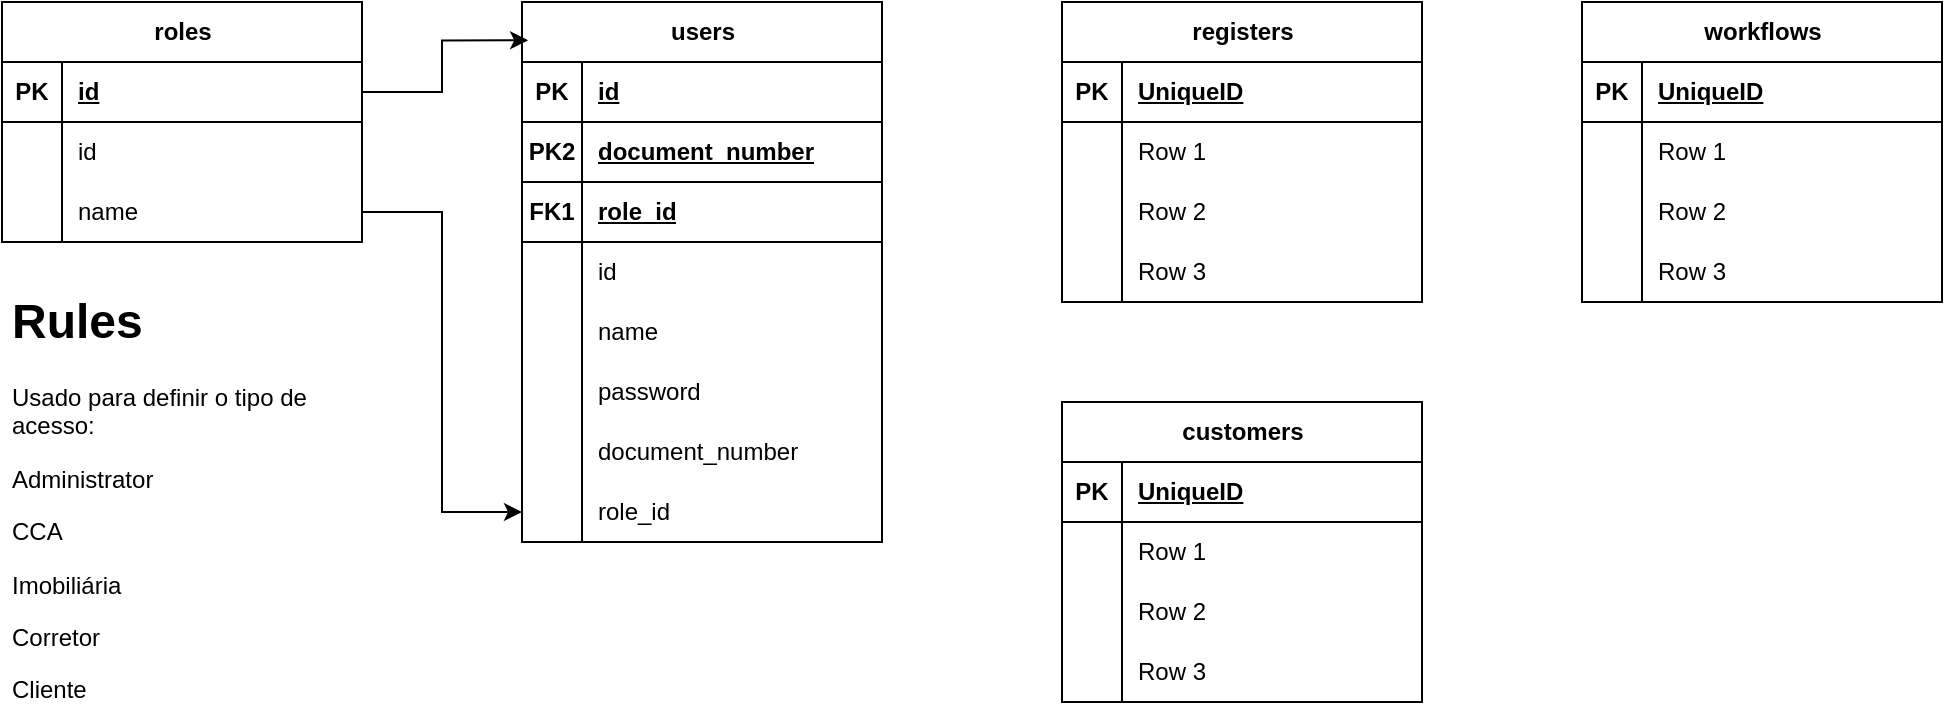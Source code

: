 <mxfile version="21.7.2" type="github">
  <diagram name="Página-1" id="FrKV0xr0vJqVtDMEAEFN">
    <mxGraphModel dx="1035" dy="525" grid="1" gridSize="10" guides="1" tooltips="1" connect="1" arrows="1" fold="1" page="0" pageScale="1" pageWidth="827" pageHeight="1169" math="0" shadow="0">
      <root>
        <mxCell id="0" />
        <mxCell id="1" parent="0" />
        <mxCell id="zGm1o0w8uSqJMgR8MuU8-30" value="roles" style="shape=table;startSize=30;container=1;collapsible=1;childLayout=tableLayout;fixedRows=1;rowLines=0;fontStyle=1;align=center;resizeLast=1;html=1;" parent="1" vertex="1">
          <mxGeometry x="50" y="40" width="180" height="120" as="geometry" />
        </mxCell>
        <mxCell id="zGm1o0w8uSqJMgR8MuU8-31" value="" style="shape=tableRow;horizontal=0;startSize=0;swimlaneHead=0;swimlaneBody=0;fillColor=none;collapsible=0;dropTarget=0;points=[[0,0.5],[1,0.5]];portConstraint=eastwest;top=0;left=0;right=0;bottom=1;" parent="zGm1o0w8uSqJMgR8MuU8-30" vertex="1">
          <mxGeometry y="30" width="180" height="30" as="geometry" />
        </mxCell>
        <mxCell id="zGm1o0w8uSqJMgR8MuU8-32" value="PK" style="shape=partialRectangle;connectable=0;fillColor=none;top=0;left=0;bottom=0;right=0;fontStyle=1;overflow=hidden;whiteSpace=wrap;html=1;" parent="zGm1o0w8uSqJMgR8MuU8-31" vertex="1">
          <mxGeometry width="30" height="30" as="geometry">
            <mxRectangle width="30" height="30" as="alternateBounds" />
          </mxGeometry>
        </mxCell>
        <mxCell id="zGm1o0w8uSqJMgR8MuU8-33" value="id" style="shape=partialRectangle;connectable=0;fillColor=none;top=0;left=0;bottom=0;right=0;align=left;spacingLeft=6;fontStyle=5;overflow=hidden;whiteSpace=wrap;html=1;" parent="zGm1o0w8uSqJMgR8MuU8-31" vertex="1">
          <mxGeometry x="30" width="150" height="30" as="geometry">
            <mxRectangle width="150" height="30" as="alternateBounds" />
          </mxGeometry>
        </mxCell>
        <mxCell id="zGm1o0w8uSqJMgR8MuU8-34" value="" style="shape=tableRow;horizontal=0;startSize=0;swimlaneHead=0;swimlaneBody=0;fillColor=none;collapsible=0;dropTarget=0;points=[[0,0.5],[1,0.5]];portConstraint=eastwest;top=0;left=0;right=0;bottom=0;" parent="zGm1o0w8uSqJMgR8MuU8-30" vertex="1">
          <mxGeometry y="60" width="180" height="30" as="geometry" />
        </mxCell>
        <mxCell id="zGm1o0w8uSqJMgR8MuU8-35" value="" style="shape=partialRectangle;connectable=0;fillColor=none;top=0;left=0;bottom=0;right=0;editable=1;overflow=hidden;whiteSpace=wrap;html=1;" parent="zGm1o0w8uSqJMgR8MuU8-34" vertex="1">
          <mxGeometry width="30" height="30" as="geometry">
            <mxRectangle width="30" height="30" as="alternateBounds" />
          </mxGeometry>
        </mxCell>
        <mxCell id="zGm1o0w8uSqJMgR8MuU8-36" value="id" style="shape=partialRectangle;connectable=0;fillColor=none;top=0;left=0;bottom=0;right=0;align=left;spacingLeft=6;overflow=hidden;whiteSpace=wrap;html=1;" parent="zGm1o0w8uSqJMgR8MuU8-34" vertex="1">
          <mxGeometry x="30" width="150" height="30" as="geometry">
            <mxRectangle width="150" height="30" as="alternateBounds" />
          </mxGeometry>
        </mxCell>
        <mxCell id="zGm1o0w8uSqJMgR8MuU8-37" value="" style="shape=tableRow;horizontal=0;startSize=0;swimlaneHead=0;swimlaneBody=0;fillColor=none;collapsible=0;dropTarget=0;points=[[0,0.5],[1,0.5]];portConstraint=eastwest;top=0;left=0;right=0;bottom=0;" parent="zGm1o0w8uSqJMgR8MuU8-30" vertex="1">
          <mxGeometry y="90" width="180" height="30" as="geometry" />
        </mxCell>
        <mxCell id="zGm1o0w8uSqJMgR8MuU8-38" value="" style="shape=partialRectangle;connectable=0;fillColor=none;top=0;left=0;bottom=0;right=0;editable=1;overflow=hidden;whiteSpace=wrap;html=1;" parent="zGm1o0w8uSqJMgR8MuU8-37" vertex="1">
          <mxGeometry width="30" height="30" as="geometry">
            <mxRectangle width="30" height="30" as="alternateBounds" />
          </mxGeometry>
        </mxCell>
        <mxCell id="zGm1o0w8uSqJMgR8MuU8-39" value="name" style="shape=partialRectangle;connectable=0;fillColor=none;top=0;left=0;bottom=0;right=0;align=left;spacingLeft=6;overflow=hidden;whiteSpace=wrap;html=1;" parent="zGm1o0w8uSqJMgR8MuU8-37" vertex="1">
          <mxGeometry x="30" width="150" height="30" as="geometry">
            <mxRectangle width="150" height="30" as="alternateBounds" />
          </mxGeometry>
        </mxCell>
        <mxCell id="u4Adcg3bjrz8b5i_Z5dP-7" value="users" style="shape=table;startSize=30;container=1;collapsible=1;childLayout=tableLayout;fixedRows=1;rowLines=0;fontStyle=1;align=center;resizeLast=1;html=1;" vertex="1" parent="1">
          <mxGeometry x="310" y="40" width="180" height="270" as="geometry" />
        </mxCell>
        <mxCell id="u4Adcg3bjrz8b5i_Z5dP-8" value="" style="shape=tableRow;horizontal=0;startSize=0;swimlaneHead=0;swimlaneBody=0;fillColor=none;collapsible=0;dropTarget=0;points=[[0,0.5],[1,0.5]];portConstraint=eastwest;top=0;left=0;right=0;bottom=1;" vertex="1" parent="u4Adcg3bjrz8b5i_Z5dP-7">
          <mxGeometry y="30" width="180" height="30" as="geometry" />
        </mxCell>
        <mxCell id="u4Adcg3bjrz8b5i_Z5dP-9" value="PK" style="shape=partialRectangle;connectable=0;fillColor=none;top=0;left=0;bottom=0;right=0;fontStyle=1;overflow=hidden;whiteSpace=wrap;html=1;" vertex="1" parent="u4Adcg3bjrz8b5i_Z5dP-8">
          <mxGeometry width="30" height="30" as="geometry">
            <mxRectangle width="30" height="30" as="alternateBounds" />
          </mxGeometry>
        </mxCell>
        <mxCell id="u4Adcg3bjrz8b5i_Z5dP-10" value="id" style="shape=partialRectangle;connectable=0;fillColor=none;top=0;left=0;bottom=0;right=0;align=left;spacingLeft=6;fontStyle=5;overflow=hidden;whiteSpace=wrap;html=1;" vertex="1" parent="u4Adcg3bjrz8b5i_Z5dP-8">
          <mxGeometry x="30" width="150" height="30" as="geometry">
            <mxRectangle width="150" height="30" as="alternateBounds" />
          </mxGeometry>
        </mxCell>
        <mxCell id="u4Adcg3bjrz8b5i_Z5dP-29" value="" style="shape=tableRow;horizontal=0;startSize=0;swimlaneHead=0;swimlaneBody=0;fillColor=none;collapsible=0;dropTarget=0;points=[[0,0.5],[1,0.5]];portConstraint=eastwest;top=0;left=0;right=0;bottom=1;" vertex="1" parent="u4Adcg3bjrz8b5i_Z5dP-7">
          <mxGeometry y="60" width="180" height="30" as="geometry" />
        </mxCell>
        <mxCell id="u4Adcg3bjrz8b5i_Z5dP-30" value="PK2" style="shape=partialRectangle;connectable=0;fillColor=none;top=0;left=0;bottom=0;right=0;fontStyle=1;overflow=hidden;whiteSpace=wrap;html=1;" vertex="1" parent="u4Adcg3bjrz8b5i_Z5dP-29">
          <mxGeometry width="30" height="30" as="geometry">
            <mxRectangle width="30" height="30" as="alternateBounds" />
          </mxGeometry>
        </mxCell>
        <mxCell id="u4Adcg3bjrz8b5i_Z5dP-31" value="document_number" style="shape=partialRectangle;connectable=0;fillColor=none;top=0;left=0;bottom=0;right=0;align=left;spacingLeft=6;fontStyle=5;overflow=hidden;whiteSpace=wrap;html=1;" vertex="1" parent="u4Adcg3bjrz8b5i_Z5dP-29">
          <mxGeometry x="30" width="150" height="30" as="geometry">
            <mxRectangle width="150" height="30" as="alternateBounds" />
          </mxGeometry>
        </mxCell>
        <mxCell id="u4Adcg3bjrz8b5i_Z5dP-34" value="" style="shape=tableRow;horizontal=0;startSize=0;swimlaneHead=0;swimlaneBody=0;fillColor=none;collapsible=0;dropTarget=0;points=[[0,0.5],[1,0.5]];portConstraint=eastwest;top=0;left=0;right=0;bottom=1;" vertex="1" parent="u4Adcg3bjrz8b5i_Z5dP-7">
          <mxGeometry y="90" width="180" height="30" as="geometry" />
        </mxCell>
        <mxCell id="u4Adcg3bjrz8b5i_Z5dP-35" value="FK1" style="shape=partialRectangle;connectable=0;fillColor=none;top=0;left=0;bottom=0;right=0;fontStyle=1;overflow=hidden;whiteSpace=wrap;html=1;" vertex="1" parent="u4Adcg3bjrz8b5i_Z5dP-34">
          <mxGeometry width="30" height="30" as="geometry">
            <mxRectangle width="30" height="30" as="alternateBounds" />
          </mxGeometry>
        </mxCell>
        <mxCell id="u4Adcg3bjrz8b5i_Z5dP-36" value="role_id" style="shape=partialRectangle;connectable=0;fillColor=none;top=0;left=0;bottom=0;right=0;align=left;spacingLeft=6;fontStyle=5;overflow=hidden;whiteSpace=wrap;html=1;" vertex="1" parent="u4Adcg3bjrz8b5i_Z5dP-34">
          <mxGeometry x="30" width="150" height="30" as="geometry">
            <mxRectangle width="150" height="30" as="alternateBounds" />
          </mxGeometry>
        </mxCell>
        <mxCell id="u4Adcg3bjrz8b5i_Z5dP-11" value="" style="shape=tableRow;horizontal=0;startSize=0;swimlaneHead=0;swimlaneBody=0;fillColor=none;collapsible=0;dropTarget=0;points=[[0,0.5],[1,0.5]];portConstraint=eastwest;top=0;left=0;right=0;bottom=0;" vertex="1" parent="u4Adcg3bjrz8b5i_Z5dP-7">
          <mxGeometry y="120" width="180" height="30" as="geometry" />
        </mxCell>
        <mxCell id="u4Adcg3bjrz8b5i_Z5dP-12" value="" style="shape=partialRectangle;connectable=0;fillColor=none;top=0;left=0;bottom=0;right=0;editable=1;overflow=hidden;whiteSpace=wrap;html=1;" vertex="1" parent="u4Adcg3bjrz8b5i_Z5dP-11">
          <mxGeometry width="30" height="30" as="geometry">
            <mxRectangle width="30" height="30" as="alternateBounds" />
          </mxGeometry>
        </mxCell>
        <mxCell id="u4Adcg3bjrz8b5i_Z5dP-13" value="id" style="shape=partialRectangle;connectable=0;fillColor=none;top=0;left=0;bottom=0;right=0;align=left;spacingLeft=6;overflow=hidden;whiteSpace=wrap;html=1;" vertex="1" parent="u4Adcg3bjrz8b5i_Z5dP-11">
          <mxGeometry x="30" width="150" height="30" as="geometry">
            <mxRectangle width="150" height="30" as="alternateBounds" />
          </mxGeometry>
        </mxCell>
        <mxCell id="u4Adcg3bjrz8b5i_Z5dP-14" value="" style="shape=tableRow;horizontal=0;startSize=0;swimlaneHead=0;swimlaneBody=0;fillColor=none;collapsible=0;dropTarget=0;points=[[0,0.5],[1,0.5]];portConstraint=eastwest;top=0;left=0;right=0;bottom=0;" vertex="1" parent="u4Adcg3bjrz8b5i_Z5dP-7">
          <mxGeometry y="150" width="180" height="30" as="geometry" />
        </mxCell>
        <mxCell id="u4Adcg3bjrz8b5i_Z5dP-15" value="" style="shape=partialRectangle;connectable=0;fillColor=none;top=0;left=0;bottom=0;right=0;editable=1;overflow=hidden;whiteSpace=wrap;html=1;" vertex="1" parent="u4Adcg3bjrz8b5i_Z5dP-14">
          <mxGeometry width="30" height="30" as="geometry">
            <mxRectangle width="30" height="30" as="alternateBounds" />
          </mxGeometry>
        </mxCell>
        <mxCell id="u4Adcg3bjrz8b5i_Z5dP-16" value="name" style="shape=partialRectangle;connectable=0;fillColor=none;top=0;left=0;bottom=0;right=0;align=left;spacingLeft=6;overflow=hidden;whiteSpace=wrap;html=1;" vertex="1" parent="u4Adcg3bjrz8b5i_Z5dP-14">
          <mxGeometry x="30" width="150" height="30" as="geometry">
            <mxRectangle width="150" height="30" as="alternateBounds" />
          </mxGeometry>
        </mxCell>
        <mxCell id="u4Adcg3bjrz8b5i_Z5dP-19" value="" style="shape=tableRow;horizontal=0;startSize=0;swimlaneHead=0;swimlaneBody=0;fillColor=none;collapsible=0;dropTarget=0;points=[[0,0.5],[1,0.5]];portConstraint=eastwest;top=0;left=0;right=0;bottom=0;" vertex="1" parent="u4Adcg3bjrz8b5i_Z5dP-7">
          <mxGeometry y="180" width="180" height="30" as="geometry" />
        </mxCell>
        <mxCell id="u4Adcg3bjrz8b5i_Z5dP-20" value="" style="shape=partialRectangle;connectable=0;fillColor=none;top=0;left=0;bottom=0;right=0;editable=1;overflow=hidden;whiteSpace=wrap;html=1;" vertex="1" parent="u4Adcg3bjrz8b5i_Z5dP-19">
          <mxGeometry width="30" height="30" as="geometry">
            <mxRectangle width="30" height="30" as="alternateBounds" />
          </mxGeometry>
        </mxCell>
        <mxCell id="u4Adcg3bjrz8b5i_Z5dP-21" value="password" style="shape=partialRectangle;connectable=0;fillColor=none;top=0;left=0;bottom=0;right=0;align=left;spacingLeft=6;overflow=hidden;whiteSpace=wrap;html=1;" vertex="1" parent="u4Adcg3bjrz8b5i_Z5dP-19">
          <mxGeometry x="30" width="150" height="30" as="geometry">
            <mxRectangle width="150" height="30" as="alternateBounds" />
          </mxGeometry>
        </mxCell>
        <mxCell id="u4Adcg3bjrz8b5i_Z5dP-26" value="" style="shape=tableRow;horizontal=0;startSize=0;swimlaneHead=0;swimlaneBody=0;fillColor=none;collapsible=0;dropTarget=0;points=[[0,0.5],[1,0.5]];portConstraint=eastwest;top=0;left=0;right=0;bottom=0;" vertex="1" parent="u4Adcg3bjrz8b5i_Z5dP-7">
          <mxGeometry y="210" width="180" height="30" as="geometry" />
        </mxCell>
        <mxCell id="u4Adcg3bjrz8b5i_Z5dP-27" value="" style="shape=partialRectangle;connectable=0;fillColor=none;top=0;left=0;bottom=0;right=0;editable=1;overflow=hidden;whiteSpace=wrap;html=1;" vertex="1" parent="u4Adcg3bjrz8b5i_Z5dP-26">
          <mxGeometry width="30" height="30" as="geometry">
            <mxRectangle width="30" height="30" as="alternateBounds" />
          </mxGeometry>
        </mxCell>
        <mxCell id="u4Adcg3bjrz8b5i_Z5dP-28" value="document_number" style="shape=partialRectangle;connectable=0;fillColor=none;top=0;left=0;bottom=0;right=0;align=left;spacingLeft=6;overflow=hidden;whiteSpace=wrap;html=1;" vertex="1" parent="u4Adcg3bjrz8b5i_Z5dP-26">
          <mxGeometry x="30" width="150" height="30" as="geometry">
            <mxRectangle width="150" height="30" as="alternateBounds" />
          </mxGeometry>
        </mxCell>
        <mxCell id="u4Adcg3bjrz8b5i_Z5dP-23" value="" style="shape=tableRow;horizontal=0;startSize=0;swimlaneHead=0;swimlaneBody=0;fillColor=none;collapsible=0;dropTarget=0;points=[[0,0.5],[1,0.5]];portConstraint=eastwest;top=0;left=0;right=0;bottom=0;" vertex="1" parent="u4Adcg3bjrz8b5i_Z5dP-7">
          <mxGeometry y="240" width="180" height="30" as="geometry" />
        </mxCell>
        <mxCell id="u4Adcg3bjrz8b5i_Z5dP-24" value="" style="shape=partialRectangle;connectable=0;fillColor=none;top=0;left=0;bottom=0;right=0;editable=1;overflow=hidden;whiteSpace=wrap;html=1;" vertex="1" parent="u4Adcg3bjrz8b5i_Z5dP-23">
          <mxGeometry width="30" height="30" as="geometry">
            <mxRectangle width="30" height="30" as="alternateBounds" />
          </mxGeometry>
        </mxCell>
        <mxCell id="u4Adcg3bjrz8b5i_Z5dP-25" value="role_id" style="shape=partialRectangle;connectable=0;fillColor=none;top=0;left=0;bottom=0;right=0;align=left;spacingLeft=6;overflow=hidden;whiteSpace=wrap;html=1;" vertex="1" parent="u4Adcg3bjrz8b5i_Z5dP-23">
          <mxGeometry x="30" width="150" height="30" as="geometry">
            <mxRectangle width="150" height="30" as="alternateBounds" />
          </mxGeometry>
        </mxCell>
        <mxCell id="u4Adcg3bjrz8b5i_Z5dP-17" value="&lt;h1&gt;Rules&lt;/h1&gt;&lt;p&gt;Usado para definir o tipo de acesso:&lt;/p&gt;&lt;p&gt;Administrator&lt;/p&gt;&lt;p&gt;CCA&lt;/p&gt;&lt;p&gt;Imobiliária&lt;/p&gt;&lt;p&gt;Corretor&lt;/p&gt;&lt;p&gt;Cliente&lt;/p&gt;&lt;p&gt;&lt;br&gt;&lt;/p&gt;" style="text;html=1;strokeColor=none;fillColor=none;spacing=5;spacingTop=-20;whiteSpace=wrap;overflow=hidden;rounded=0;" vertex="1" parent="1">
          <mxGeometry x="50" y="180" width="180" height="220" as="geometry" />
        </mxCell>
        <mxCell id="u4Adcg3bjrz8b5i_Z5dP-32" style="edgeStyle=orthogonalEdgeStyle;rounded=0;orthogonalLoop=1;jettySize=auto;html=1;" edge="1" parent="1" source="zGm1o0w8uSqJMgR8MuU8-37" target="u4Adcg3bjrz8b5i_Z5dP-23">
          <mxGeometry relative="1" as="geometry" />
        </mxCell>
        <mxCell id="u4Adcg3bjrz8b5i_Z5dP-33" style="edgeStyle=orthogonalEdgeStyle;rounded=0;orthogonalLoop=1;jettySize=auto;html=1;entryX=0.017;entryY=0.071;entryDx=0;entryDy=0;entryPerimeter=0;" edge="1" parent="1" source="zGm1o0w8uSqJMgR8MuU8-31" target="u4Adcg3bjrz8b5i_Z5dP-7">
          <mxGeometry relative="1" as="geometry" />
        </mxCell>
        <mxCell id="u4Adcg3bjrz8b5i_Z5dP-37" value="registers" style="shape=table;startSize=30;container=1;collapsible=1;childLayout=tableLayout;fixedRows=1;rowLines=0;fontStyle=1;align=center;resizeLast=1;html=1;" vertex="1" parent="1">
          <mxGeometry x="580" y="40" width="180" height="150" as="geometry" />
        </mxCell>
        <mxCell id="u4Adcg3bjrz8b5i_Z5dP-38" value="" style="shape=tableRow;horizontal=0;startSize=0;swimlaneHead=0;swimlaneBody=0;fillColor=none;collapsible=0;dropTarget=0;points=[[0,0.5],[1,0.5]];portConstraint=eastwest;top=0;left=0;right=0;bottom=1;" vertex="1" parent="u4Adcg3bjrz8b5i_Z5dP-37">
          <mxGeometry y="30" width="180" height="30" as="geometry" />
        </mxCell>
        <mxCell id="u4Adcg3bjrz8b5i_Z5dP-39" value="PK" style="shape=partialRectangle;connectable=0;fillColor=none;top=0;left=0;bottom=0;right=0;fontStyle=1;overflow=hidden;whiteSpace=wrap;html=1;" vertex="1" parent="u4Adcg3bjrz8b5i_Z5dP-38">
          <mxGeometry width="30" height="30" as="geometry">
            <mxRectangle width="30" height="30" as="alternateBounds" />
          </mxGeometry>
        </mxCell>
        <mxCell id="u4Adcg3bjrz8b5i_Z5dP-40" value="UniqueID" style="shape=partialRectangle;connectable=0;fillColor=none;top=0;left=0;bottom=0;right=0;align=left;spacingLeft=6;fontStyle=5;overflow=hidden;whiteSpace=wrap;html=1;" vertex="1" parent="u4Adcg3bjrz8b5i_Z5dP-38">
          <mxGeometry x="30" width="150" height="30" as="geometry">
            <mxRectangle width="150" height="30" as="alternateBounds" />
          </mxGeometry>
        </mxCell>
        <mxCell id="u4Adcg3bjrz8b5i_Z5dP-41" value="" style="shape=tableRow;horizontal=0;startSize=0;swimlaneHead=0;swimlaneBody=0;fillColor=none;collapsible=0;dropTarget=0;points=[[0,0.5],[1,0.5]];portConstraint=eastwest;top=0;left=0;right=0;bottom=0;" vertex="1" parent="u4Adcg3bjrz8b5i_Z5dP-37">
          <mxGeometry y="60" width="180" height="30" as="geometry" />
        </mxCell>
        <mxCell id="u4Adcg3bjrz8b5i_Z5dP-42" value="" style="shape=partialRectangle;connectable=0;fillColor=none;top=0;left=0;bottom=0;right=0;editable=1;overflow=hidden;whiteSpace=wrap;html=1;" vertex="1" parent="u4Adcg3bjrz8b5i_Z5dP-41">
          <mxGeometry width="30" height="30" as="geometry">
            <mxRectangle width="30" height="30" as="alternateBounds" />
          </mxGeometry>
        </mxCell>
        <mxCell id="u4Adcg3bjrz8b5i_Z5dP-43" value="Row 1" style="shape=partialRectangle;connectable=0;fillColor=none;top=0;left=0;bottom=0;right=0;align=left;spacingLeft=6;overflow=hidden;whiteSpace=wrap;html=1;" vertex="1" parent="u4Adcg3bjrz8b5i_Z5dP-41">
          <mxGeometry x="30" width="150" height="30" as="geometry">
            <mxRectangle width="150" height="30" as="alternateBounds" />
          </mxGeometry>
        </mxCell>
        <mxCell id="u4Adcg3bjrz8b5i_Z5dP-44" value="" style="shape=tableRow;horizontal=0;startSize=0;swimlaneHead=0;swimlaneBody=0;fillColor=none;collapsible=0;dropTarget=0;points=[[0,0.5],[1,0.5]];portConstraint=eastwest;top=0;left=0;right=0;bottom=0;" vertex="1" parent="u4Adcg3bjrz8b5i_Z5dP-37">
          <mxGeometry y="90" width="180" height="30" as="geometry" />
        </mxCell>
        <mxCell id="u4Adcg3bjrz8b5i_Z5dP-45" value="" style="shape=partialRectangle;connectable=0;fillColor=none;top=0;left=0;bottom=0;right=0;editable=1;overflow=hidden;whiteSpace=wrap;html=1;" vertex="1" parent="u4Adcg3bjrz8b5i_Z5dP-44">
          <mxGeometry width="30" height="30" as="geometry">
            <mxRectangle width="30" height="30" as="alternateBounds" />
          </mxGeometry>
        </mxCell>
        <mxCell id="u4Adcg3bjrz8b5i_Z5dP-46" value="Row 2" style="shape=partialRectangle;connectable=0;fillColor=none;top=0;left=0;bottom=0;right=0;align=left;spacingLeft=6;overflow=hidden;whiteSpace=wrap;html=1;" vertex="1" parent="u4Adcg3bjrz8b5i_Z5dP-44">
          <mxGeometry x="30" width="150" height="30" as="geometry">
            <mxRectangle width="150" height="30" as="alternateBounds" />
          </mxGeometry>
        </mxCell>
        <mxCell id="u4Adcg3bjrz8b5i_Z5dP-47" value="" style="shape=tableRow;horizontal=0;startSize=0;swimlaneHead=0;swimlaneBody=0;fillColor=none;collapsible=0;dropTarget=0;points=[[0,0.5],[1,0.5]];portConstraint=eastwest;top=0;left=0;right=0;bottom=0;" vertex="1" parent="u4Adcg3bjrz8b5i_Z5dP-37">
          <mxGeometry y="120" width="180" height="30" as="geometry" />
        </mxCell>
        <mxCell id="u4Adcg3bjrz8b5i_Z5dP-48" value="" style="shape=partialRectangle;connectable=0;fillColor=none;top=0;left=0;bottom=0;right=0;editable=1;overflow=hidden;whiteSpace=wrap;html=1;" vertex="1" parent="u4Adcg3bjrz8b5i_Z5dP-47">
          <mxGeometry width="30" height="30" as="geometry">
            <mxRectangle width="30" height="30" as="alternateBounds" />
          </mxGeometry>
        </mxCell>
        <mxCell id="u4Adcg3bjrz8b5i_Z5dP-49" value="Row 3" style="shape=partialRectangle;connectable=0;fillColor=none;top=0;left=0;bottom=0;right=0;align=left;spacingLeft=6;overflow=hidden;whiteSpace=wrap;html=1;" vertex="1" parent="u4Adcg3bjrz8b5i_Z5dP-47">
          <mxGeometry x="30" width="150" height="30" as="geometry">
            <mxRectangle width="150" height="30" as="alternateBounds" />
          </mxGeometry>
        </mxCell>
        <mxCell id="u4Adcg3bjrz8b5i_Z5dP-50" value="workflows" style="shape=table;startSize=30;container=1;collapsible=1;childLayout=tableLayout;fixedRows=1;rowLines=0;fontStyle=1;align=center;resizeLast=1;html=1;" vertex="1" parent="1">
          <mxGeometry x="840" y="40" width="180" height="150" as="geometry" />
        </mxCell>
        <mxCell id="u4Adcg3bjrz8b5i_Z5dP-51" value="" style="shape=tableRow;horizontal=0;startSize=0;swimlaneHead=0;swimlaneBody=0;fillColor=none;collapsible=0;dropTarget=0;points=[[0,0.5],[1,0.5]];portConstraint=eastwest;top=0;left=0;right=0;bottom=1;" vertex="1" parent="u4Adcg3bjrz8b5i_Z5dP-50">
          <mxGeometry y="30" width="180" height="30" as="geometry" />
        </mxCell>
        <mxCell id="u4Adcg3bjrz8b5i_Z5dP-52" value="PK" style="shape=partialRectangle;connectable=0;fillColor=none;top=0;left=0;bottom=0;right=0;fontStyle=1;overflow=hidden;whiteSpace=wrap;html=1;" vertex="1" parent="u4Adcg3bjrz8b5i_Z5dP-51">
          <mxGeometry width="30" height="30" as="geometry">
            <mxRectangle width="30" height="30" as="alternateBounds" />
          </mxGeometry>
        </mxCell>
        <mxCell id="u4Adcg3bjrz8b5i_Z5dP-53" value="UniqueID" style="shape=partialRectangle;connectable=0;fillColor=none;top=0;left=0;bottom=0;right=0;align=left;spacingLeft=6;fontStyle=5;overflow=hidden;whiteSpace=wrap;html=1;" vertex="1" parent="u4Adcg3bjrz8b5i_Z5dP-51">
          <mxGeometry x="30" width="150" height="30" as="geometry">
            <mxRectangle width="150" height="30" as="alternateBounds" />
          </mxGeometry>
        </mxCell>
        <mxCell id="u4Adcg3bjrz8b5i_Z5dP-54" value="" style="shape=tableRow;horizontal=0;startSize=0;swimlaneHead=0;swimlaneBody=0;fillColor=none;collapsible=0;dropTarget=0;points=[[0,0.5],[1,0.5]];portConstraint=eastwest;top=0;left=0;right=0;bottom=0;" vertex="1" parent="u4Adcg3bjrz8b5i_Z5dP-50">
          <mxGeometry y="60" width="180" height="30" as="geometry" />
        </mxCell>
        <mxCell id="u4Adcg3bjrz8b5i_Z5dP-55" value="" style="shape=partialRectangle;connectable=0;fillColor=none;top=0;left=0;bottom=0;right=0;editable=1;overflow=hidden;whiteSpace=wrap;html=1;" vertex="1" parent="u4Adcg3bjrz8b5i_Z5dP-54">
          <mxGeometry width="30" height="30" as="geometry">
            <mxRectangle width="30" height="30" as="alternateBounds" />
          </mxGeometry>
        </mxCell>
        <mxCell id="u4Adcg3bjrz8b5i_Z5dP-56" value="Row 1" style="shape=partialRectangle;connectable=0;fillColor=none;top=0;left=0;bottom=0;right=0;align=left;spacingLeft=6;overflow=hidden;whiteSpace=wrap;html=1;" vertex="1" parent="u4Adcg3bjrz8b5i_Z5dP-54">
          <mxGeometry x="30" width="150" height="30" as="geometry">
            <mxRectangle width="150" height="30" as="alternateBounds" />
          </mxGeometry>
        </mxCell>
        <mxCell id="u4Adcg3bjrz8b5i_Z5dP-57" value="" style="shape=tableRow;horizontal=0;startSize=0;swimlaneHead=0;swimlaneBody=0;fillColor=none;collapsible=0;dropTarget=0;points=[[0,0.5],[1,0.5]];portConstraint=eastwest;top=0;left=0;right=0;bottom=0;" vertex="1" parent="u4Adcg3bjrz8b5i_Z5dP-50">
          <mxGeometry y="90" width="180" height="30" as="geometry" />
        </mxCell>
        <mxCell id="u4Adcg3bjrz8b5i_Z5dP-58" value="" style="shape=partialRectangle;connectable=0;fillColor=none;top=0;left=0;bottom=0;right=0;editable=1;overflow=hidden;whiteSpace=wrap;html=1;" vertex="1" parent="u4Adcg3bjrz8b5i_Z5dP-57">
          <mxGeometry width="30" height="30" as="geometry">
            <mxRectangle width="30" height="30" as="alternateBounds" />
          </mxGeometry>
        </mxCell>
        <mxCell id="u4Adcg3bjrz8b5i_Z5dP-59" value="Row 2" style="shape=partialRectangle;connectable=0;fillColor=none;top=0;left=0;bottom=0;right=0;align=left;spacingLeft=6;overflow=hidden;whiteSpace=wrap;html=1;" vertex="1" parent="u4Adcg3bjrz8b5i_Z5dP-57">
          <mxGeometry x="30" width="150" height="30" as="geometry">
            <mxRectangle width="150" height="30" as="alternateBounds" />
          </mxGeometry>
        </mxCell>
        <mxCell id="u4Adcg3bjrz8b5i_Z5dP-60" value="" style="shape=tableRow;horizontal=0;startSize=0;swimlaneHead=0;swimlaneBody=0;fillColor=none;collapsible=0;dropTarget=0;points=[[0,0.5],[1,0.5]];portConstraint=eastwest;top=0;left=0;right=0;bottom=0;" vertex="1" parent="u4Adcg3bjrz8b5i_Z5dP-50">
          <mxGeometry y="120" width="180" height="30" as="geometry" />
        </mxCell>
        <mxCell id="u4Adcg3bjrz8b5i_Z5dP-61" value="" style="shape=partialRectangle;connectable=0;fillColor=none;top=0;left=0;bottom=0;right=0;editable=1;overflow=hidden;whiteSpace=wrap;html=1;" vertex="1" parent="u4Adcg3bjrz8b5i_Z5dP-60">
          <mxGeometry width="30" height="30" as="geometry">
            <mxRectangle width="30" height="30" as="alternateBounds" />
          </mxGeometry>
        </mxCell>
        <mxCell id="u4Adcg3bjrz8b5i_Z5dP-62" value="Row 3" style="shape=partialRectangle;connectable=0;fillColor=none;top=0;left=0;bottom=0;right=0;align=left;spacingLeft=6;overflow=hidden;whiteSpace=wrap;html=1;" vertex="1" parent="u4Adcg3bjrz8b5i_Z5dP-60">
          <mxGeometry x="30" width="150" height="30" as="geometry">
            <mxRectangle width="150" height="30" as="alternateBounds" />
          </mxGeometry>
        </mxCell>
        <mxCell id="u4Adcg3bjrz8b5i_Z5dP-63" value="customers" style="shape=table;startSize=30;container=1;collapsible=1;childLayout=tableLayout;fixedRows=1;rowLines=0;fontStyle=1;align=center;resizeLast=1;html=1;" vertex="1" parent="1">
          <mxGeometry x="580" y="240" width="180" height="150" as="geometry" />
        </mxCell>
        <mxCell id="u4Adcg3bjrz8b5i_Z5dP-64" value="" style="shape=tableRow;horizontal=0;startSize=0;swimlaneHead=0;swimlaneBody=0;fillColor=none;collapsible=0;dropTarget=0;points=[[0,0.5],[1,0.5]];portConstraint=eastwest;top=0;left=0;right=0;bottom=1;" vertex="1" parent="u4Adcg3bjrz8b5i_Z5dP-63">
          <mxGeometry y="30" width="180" height="30" as="geometry" />
        </mxCell>
        <mxCell id="u4Adcg3bjrz8b5i_Z5dP-65" value="PK" style="shape=partialRectangle;connectable=0;fillColor=none;top=0;left=0;bottom=0;right=0;fontStyle=1;overflow=hidden;whiteSpace=wrap;html=1;" vertex="1" parent="u4Adcg3bjrz8b5i_Z5dP-64">
          <mxGeometry width="30" height="30" as="geometry">
            <mxRectangle width="30" height="30" as="alternateBounds" />
          </mxGeometry>
        </mxCell>
        <mxCell id="u4Adcg3bjrz8b5i_Z5dP-66" value="UniqueID" style="shape=partialRectangle;connectable=0;fillColor=none;top=0;left=0;bottom=0;right=0;align=left;spacingLeft=6;fontStyle=5;overflow=hidden;whiteSpace=wrap;html=1;" vertex="1" parent="u4Adcg3bjrz8b5i_Z5dP-64">
          <mxGeometry x="30" width="150" height="30" as="geometry">
            <mxRectangle width="150" height="30" as="alternateBounds" />
          </mxGeometry>
        </mxCell>
        <mxCell id="u4Adcg3bjrz8b5i_Z5dP-67" value="" style="shape=tableRow;horizontal=0;startSize=0;swimlaneHead=0;swimlaneBody=0;fillColor=none;collapsible=0;dropTarget=0;points=[[0,0.5],[1,0.5]];portConstraint=eastwest;top=0;left=0;right=0;bottom=0;" vertex="1" parent="u4Adcg3bjrz8b5i_Z5dP-63">
          <mxGeometry y="60" width="180" height="30" as="geometry" />
        </mxCell>
        <mxCell id="u4Adcg3bjrz8b5i_Z5dP-68" value="" style="shape=partialRectangle;connectable=0;fillColor=none;top=0;left=0;bottom=0;right=0;editable=1;overflow=hidden;whiteSpace=wrap;html=1;" vertex="1" parent="u4Adcg3bjrz8b5i_Z5dP-67">
          <mxGeometry width="30" height="30" as="geometry">
            <mxRectangle width="30" height="30" as="alternateBounds" />
          </mxGeometry>
        </mxCell>
        <mxCell id="u4Adcg3bjrz8b5i_Z5dP-69" value="Row 1" style="shape=partialRectangle;connectable=0;fillColor=none;top=0;left=0;bottom=0;right=0;align=left;spacingLeft=6;overflow=hidden;whiteSpace=wrap;html=1;" vertex="1" parent="u4Adcg3bjrz8b5i_Z5dP-67">
          <mxGeometry x="30" width="150" height="30" as="geometry">
            <mxRectangle width="150" height="30" as="alternateBounds" />
          </mxGeometry>
        </mxCell>
        <mxCell id="u4Adcg3bjrz8b5i_Z5dP-70" value="" style="shape=tableRow;horizontal=0;startSize=0;swimlaneHead=0;swimlaneBody=0;fillColor=none;collapsible=0;dropTarget=0;points=[[0,0.5],[1,0.5]];portConstraint=eastwest;top=0;left=0;right=0;bottom=0;" vertex="1" parent="u4Adcg3bjrz8b5i_Z5dP-63">
          <mxGeometry y="90" width="180" height="30" as="geometry" />
        </mxCell>
        <mxCell id="u4Adcg3bjrz8b5i_Z5dP-71" value="" style="shape=partialRectangle;connectable=0;fillColor=none;top=0;left=0;bottom=0;right=0;editable=1;overflow=hidden;whiteSpace=wrap;html=1;" vertex="1" parent="u4Adcg3bjrz8b5i_Z5dP-70">
          <mxGeometry width="30" height="30" as="geometry">
            <mxRectangle width="30" height="30" as="alternateBounds" />
          </mxGeometry>
        </mxCell>
        <mxCell id="u4Adcg3bjrz8b5i_Z5dP-72" value="Row 2" style="shape=partialRectangle;connectable=0;fillColor=none;top=0;left=0;bottom=0;right=0;align=left;spacingLeft=6;overflow=hidden;whiteSpace=wrap;html=1;" vertex="1" parent="u4Adcg3bjrz8b5i_Z5dP-70">
          <mxGeometry x="30" width="150" height="30" as="geometry">
            <mxRectangle width="150" height="30" as="alternateBounds" />
          </mxGeometry>
        </mxCell>
        <mxCell id="u4Adcg3bjrz8b5i_Z5dP-73" value="" style="shape=tableRow;horizontal=0;startSize=0;swimlaneHead=0;swimlaneBody=0;fillColor=none;collapsible=0;dropTarget=0;points=[[0,0.5],[1,0.5]];portConstraint=eastwest;top=0;left=0;right=0;bottom=0;" vertex="1" parent="u4Adcg3bjrz8b5i_Z5dP-63">
          <mxGeometry y="120" width="180" height="30" as="geometry" />
        </mxCell>
        <mxCell id="u4Adcg3bjrz8b5i_Z5dP-74" value="" style="shape=partialRectangle;connectable=0;fillColor=none;top=0;left=0;bottom=0;right=0;editable=1;overflow=hidden;whiteSpace=wrap;html=1;" vertex="1" parent="u4Adcg3bjrz8b5i_Z5dP-73">
          <mxGeometry width="30" height="30" as="geometry">
            <mxRectangle width="30" height="30" as="alternateBounds" />
          </mxGeometry>
        </mxCell>
        <mxCell id="u4Adcg3bjrz8b5i_Z5dP-75" value="Row 3" style="shape=partialRectangle;connectable=0;fillColor=none;top=0;left=0;bottom=0;right=0;align=left;spacingLeft=6;overflow=hidden;whiteSpace=wrap;html=1;" vertex="1" parent="u4Adcg3bjrz8b5i_Z5dP-73">
          <mxGeometry x="30" width="150" height="30" as="geometry">
            <mxRectangle width="150" height="30" as="alternateBounds" />
          </mxGeometry>
        </mxCell>
      </root>
    </mxGraphModel>
  </diagram>
</mxfile>
